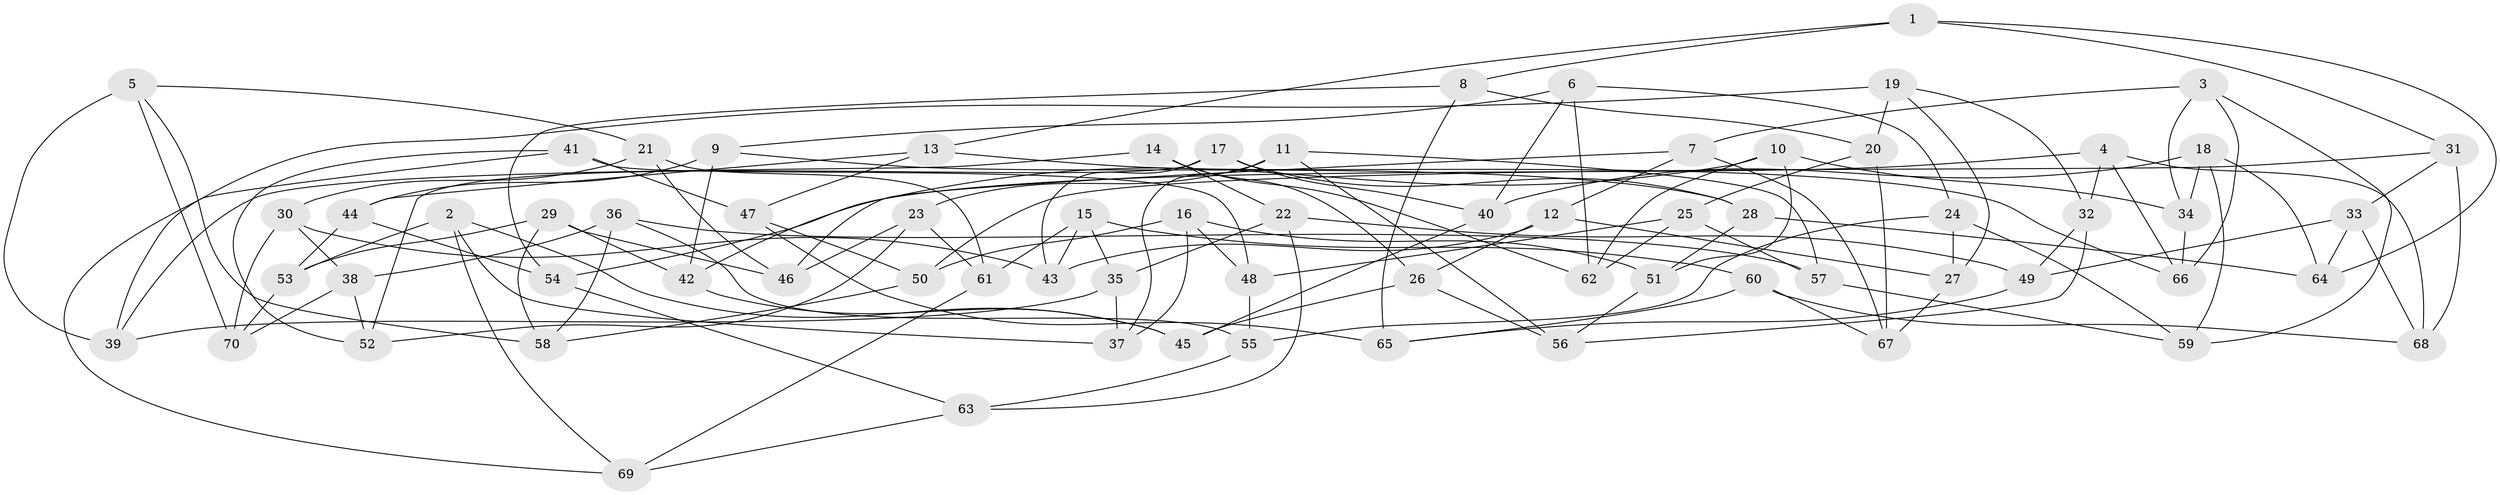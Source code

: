 // Generated by graph-tools (version 1.1) at 2025/03/03/09/25 03:03:00]
// undirected, 70 vertices, 140 edges
graph export_dot {
graph [start="1"]
  node [color=gray90,style=filled];
  1;
  2;
  3;
  4;
  5;
  6;
  7;
  8;
  9;
  10;
  11;
  12;
  13;
  14;
  15;
  16;
  17;
  18;
  19;
  20;
  21;
  22;
  23;
  24;
  25;
  26;
  27;
  28;
  29;
  30;
  31;
  32;
  33;
  34;
  35;
  36;
  37;
  38;
  39;
  40;
  41;
  42;
  43;
  44;
  45;
  46;
  47;
  48;
  49;
  50;
  51;
  52;
  53;
  54;
  55;
  56;
  57;
  58;
  59;
  60;
  61;
  62;
  63;
  64;
  65;
  66;
  67;
  68;
  69;
  70;
  1 -- 13;
  1 -- 31;
  1 -- 8;
  1 -- 64;
  2 -- 53;
  2 -- 69;
  2 -- 45;
  2 -- 37;
  3 -- 7;
  3 -- 59;
  3 -- 34;
  3 -- 66;
  4 -- 68;
  4 -- 32;
  4 -- 66;
  4 -- 54;
  5 -- 21;
  5 -- 70;
  5 -- 39;
  5 -- 58;
  6 -- 62;
  6 -- 24;
  6 -- 40;
  6 -- 9;
  7 -- 12;
  7 -- 46;
  7 -- 67;
  8 -- 20;
  8 -- 54;
  8 -- 65;
  9 -- 44;
  9 -- 28;
  9 -- 42;
  10 -- 62;
  10 -- 34;
  10 -- 51;
  10 -- 42;
  11 -- 37;
  11 -- 57;
  11 -- 23;
  11 -- 56;
  12 -- 27;
  12 -- 26;
  12 -- 43;
  13 -- 44;
  13 -- 47;
  13 -- 66;
  14 -- 26;
  14 -- 39;
  14 -- 22;
  14 -- 62;
  15 -- 43;
  15 -- 61;
  15 -- 60;
  15 -- 35;
  16 -- 51;
  16 -- 50;
  16 -- 37;
  16 -- 48;
  17 -- 28;
  17 -- 52;
  17 -- 40;
  17 -- 43;
  18 -- 34;
  18 -- 40;
  18 -- 64;
  18 -- 59;
  19 -- 32;
  19 -- 27;
  19 -- 20;
  19 -- 39;
  20 -- 25;
  20 -- 67;
  21 -- 46;
  21 -- 30;
  21 -- 61;
  22 -- 49;
  22 -- 63;
  22 -- 35;
  23 -- 52;
  23 -- 61;
  23 -- 46;
  24 -- 55;
  24 -- 59;
  24 -- 27;
  25 -- 48;
  25 -- 62;
  25 -- 57;
  26 -- 45;
  26 -- 56;
  27 -- 67;
  28 -- 64;
  28 -- 51;
  29 -- 58;
  29 -- 46;
  29 -- 53;
  29 -- 42;
  30 -- 70;
  30 -- 43;
  30 -- 38;
  31 -- 33;
  31 -- 68;
  31 -- 50;
  32 -- 49;
  32 -- 56;
  33 -- 49;
  33 -- 68;
  33 -- 64;
  34 -- 66;
  35 -- 37;
  35 -- 39;
  36 -- 58;
  36 -- 55;
  36 -- 38;
  36 -- 57;
  38 -- 52;
  38 -- 70;
  40 -- 45;
  41 -- 48;
  41 -- 69;
  41 -- 47;
  41 -- 52;
  42 -- 45;
  44 -- 54;
  44 -- 53;
  47 -- 65;
  47 -- 50;
  48 -- 55;
  49 -- 65;
  50 -- 58;
  51 -- 56;
  53 -- 70;
  54 -- 63;
  55 -- 63;
  57 -- 59;
  60 -- 67;
  60 -- 65;
  60 -- 68;
  61 -- 69;
  63 -- 69;
}
